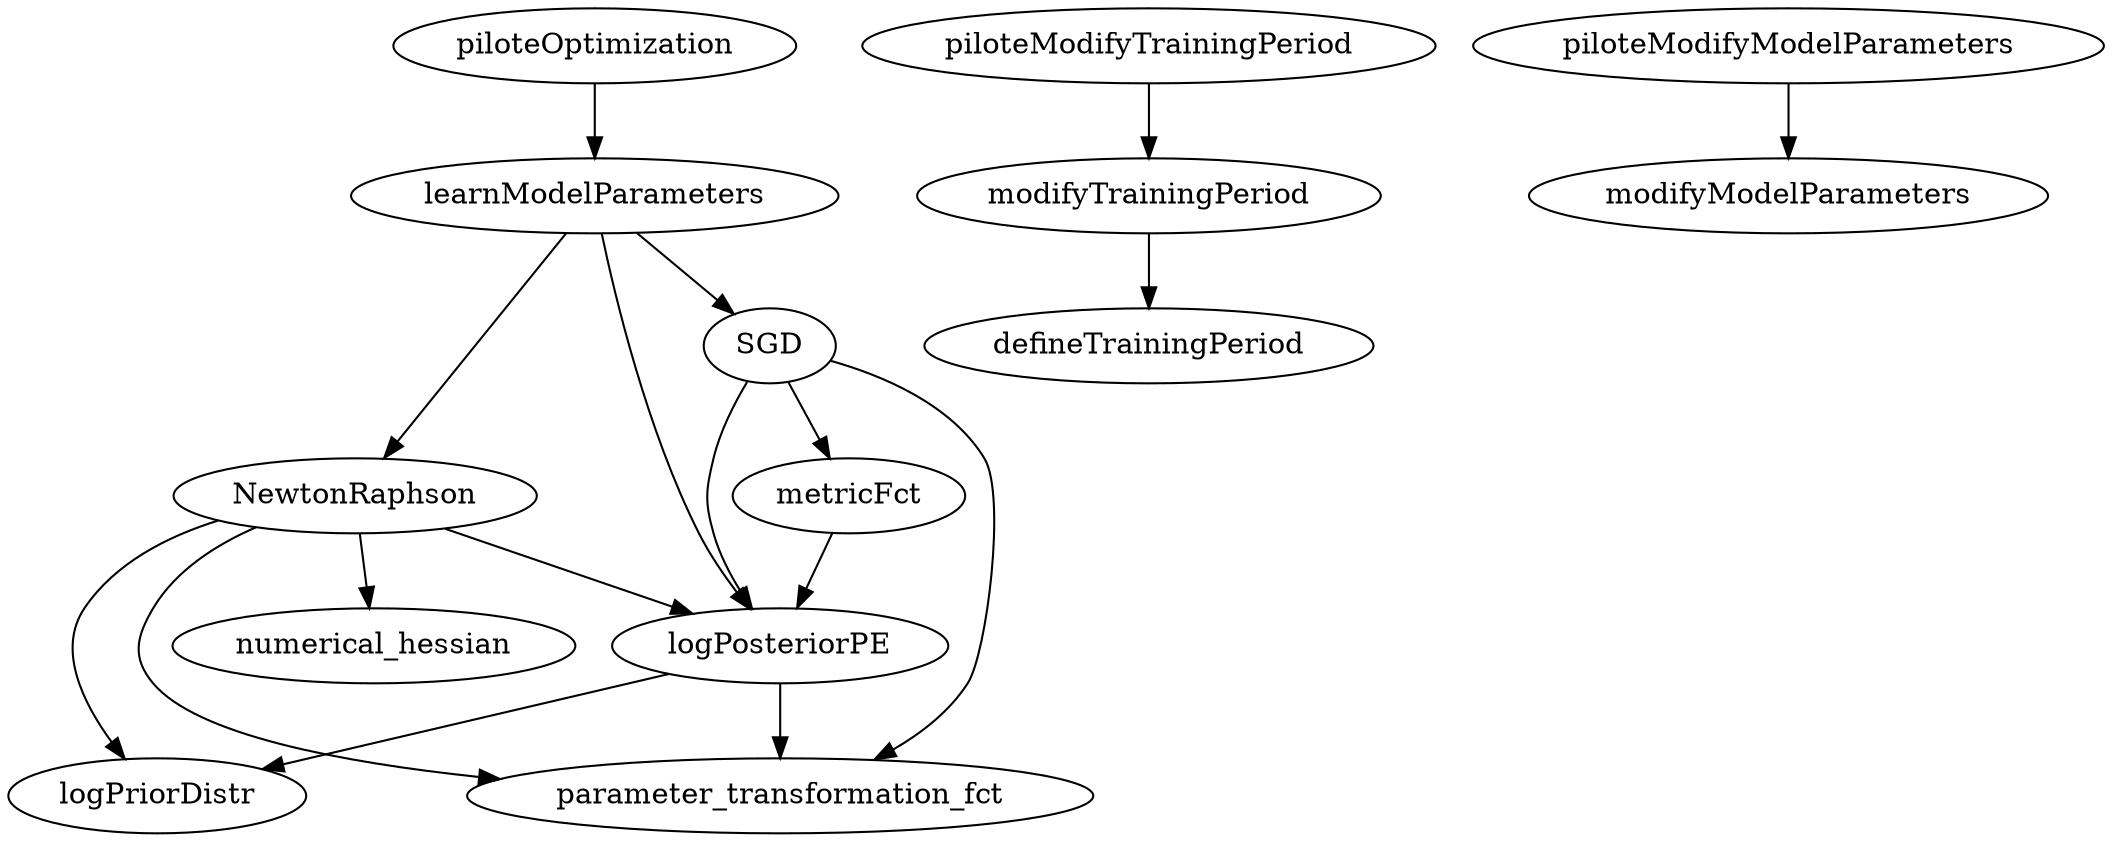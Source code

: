 /* Created by mdot for Matlab */
digraph m2html {
  NewtonRaphson -> logPosteriorPE;
  NewtonRaphson -> logPriorDistr;
  NewtonRaphson -> numerical_hessian;
  NewtonRaphson -> parameter_transformation_fct;
  SGD -> logPosteriorPE;
  SGD -> metricFct;
  SGD -> parameter_transformation_fct;
  learnModelParameters -> NewtonRaphson;
  learnModelParameters -> SGD;
  learnModelParameters -> logPosteriorPE;
  logPosteriorPE -> logPriorDistr;
  logPosteriorPE -> parameter_transformation_fct;
  metricFct -> logPosteriorPE;
  modifyTrainingPeriod -> defineTrainingPeriod;
  piloteModifyModelParameters -> modifyModelParameters;
  piloteModifyTrainingPeriod -> modifyTrainingPeriod;
  piloteOptimization -> learnModelParameters;

  NewtonRaphson [URL="NewtonRaphson.html"];
  SGD [URL="SGD.html"];
  defineTrainingPeriod [URL="defineTrainingPeriod.html"];
  learnModelParameters [URL="learnModelParameters.html"];
  logPosteriorPE [URL="logPosteriorPE.html"];
  logPriorDistr [URL="logPriorDistr.html"];
  metricFct [URL="metricFct.html"];
  modifyModelParameters [URL="modifyModelParameters.html"];
  modifyTrainingPeriod [URL="modifyTrainingPeriod.html"];
  numerical_hessian [URL="numerical_hessian.html"];
  parameter_transformation_fct [URL="parameter_transformation_fct.html"];
  piloteModifyModelParameters [URL="piloteModifyModelParameters.html"];
  piloteModifyTrainingPeriod [URL="piloteModifyTrainingPeriod.html"];
  piloteOptimization [URL="piloteOptimization.html"];
}